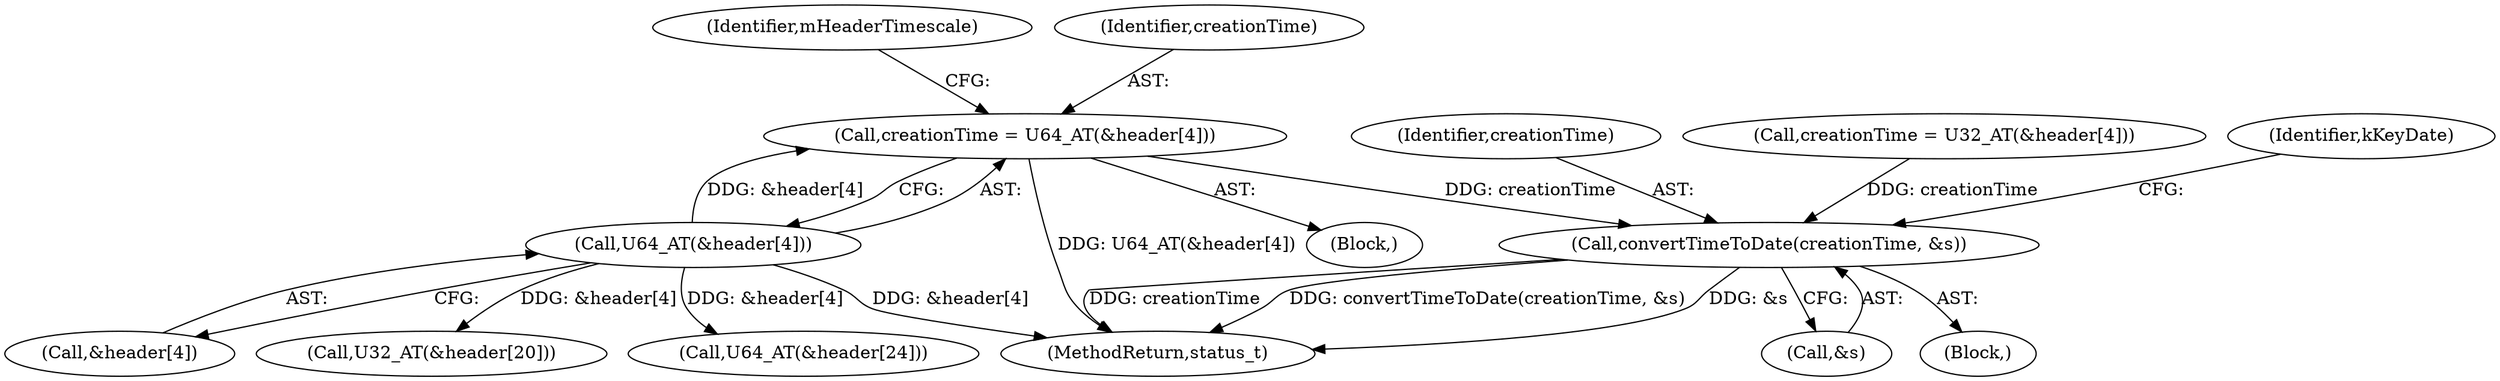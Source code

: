 digraph "0_Android_6fe85f7e15203e48df2cc3e8e1c4bc6ad49dc968@API" {
"1002376" [label="(Call,creationTime = U64_AT(&header[4]))"];
"1002378" [label="(Call,U64_AT(&header[4]))"];
"1002463" [label="(Call,convertTimeToDate(creationTime, &s))"];
"1002385" [label="(Call,U32_AT(&header[20]))"];
"1002392" [label="(Call,U64_AT(&header[24]))"];
"1002465" [label="(Call,&s)"];
"1002464" [label="(Identifier,creationTime)"];
"1002384" [label="(Identifier,mHeaderTimescale)"];
"1002375" [label="(Block,)"];
"1002379" [label="(Call,&header[4])"];
"1002417" [label="(Call,creationTime = U32_AT(&header[4]))"];
"1002378" [label="(Call,U64_AT(&header[4]))"];
"1002463" [label="(Call,convertTimeToDate(creationTime, &s))"];
"1002468" [label="(Identifier,kKeyDate)"];
"1002376" [label="(Call,creationTime = U64_AT(&header[4]))"];
"1002377" [label="(Identifier,creationTime)"];
"1002931" [label="(MethodReturn,status_t)"];
"1002337" [label="(Block,)"];
"1002376" -> "1002375"  [label="AST: "];
"1002376" -> "1002378"  [label="CFG: "];
"1002377" -> "1002376"  [label="AST: "];
"1002378" -> "1002376"  [label="AST: "];
"1002384" -> "1002376"  [label="CFG: "];
"1002376" -> "1002931"  [label="DDG: U64_AT(&header[4])"];
"1002378" -> "1002376"  [label="DDG: &header[4]"];
"1002376" -> "1002463"  [label="DDG: creationTime"];
"1002378" -> "1002379"  [label="CFG: "];
"1002379" -> "1002378"  [label="AST: "];
"1002378" -> "1002931"  [label="DDG: &header[4]"];
"1002378" -> "1002385"  [label="DDG: &header[4]"];
"1002378" -> "1002392"  [label="DDG: &header[4]"];
"1002463" -> "1002337"  [label="AST: "];
"1002463" -> "1002465"  [label="CFG: "];
"1002464" -> "1002463"  [label="AST: "];
"1002465" -> "1002463"  [label="AST: "];
"1002468" -> "1002463"  [label="CFG: "];
"1002463" -> "1002931"  [label="DDG: creationTime"];
"1002463" -> "1002931"  [label="DDG: convertTimeToDate(creationTime, &s)"];
"1002463" -> "1002931"  [label="DDG: &s"];
"1002417" -> "1002463"  [label="DDG: creationTime"];
}
